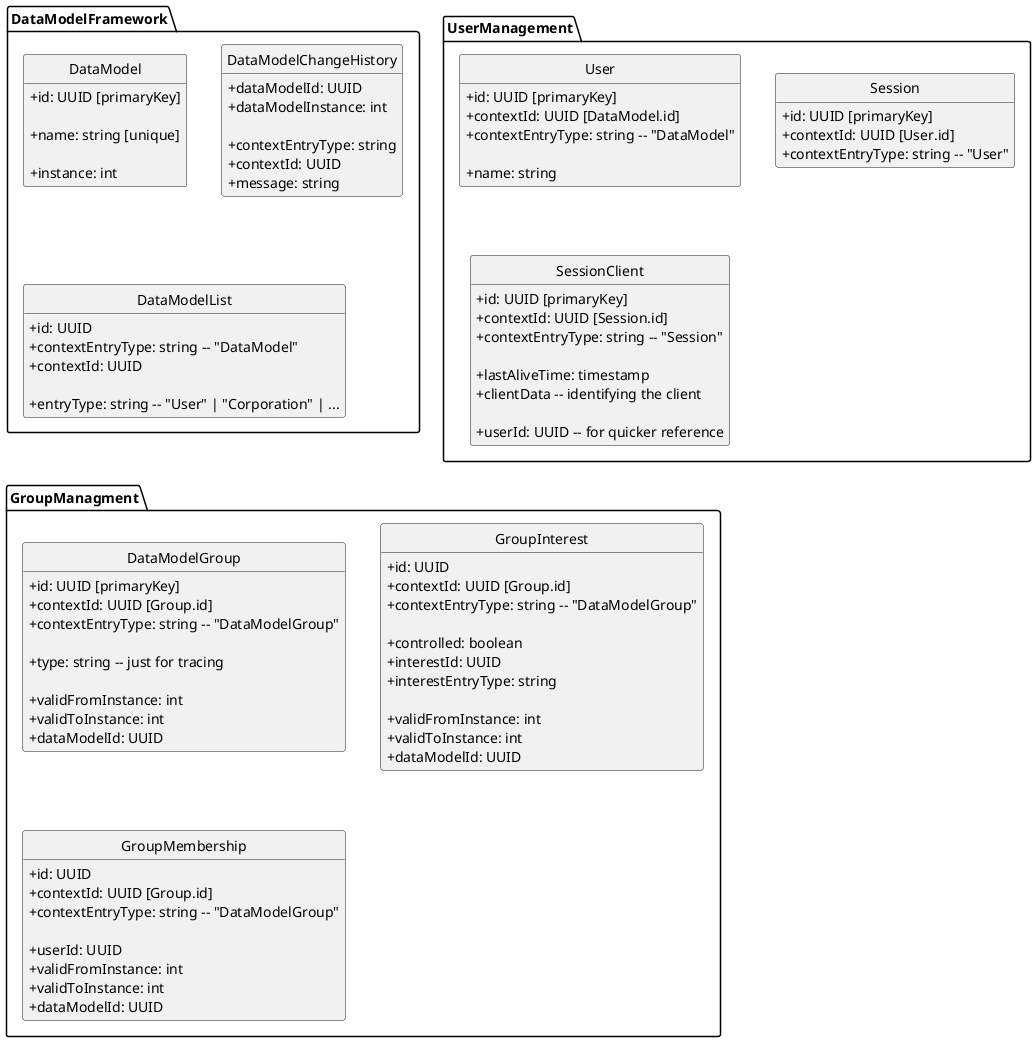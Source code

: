 @startuml
skinparam classAttributeIconSize 0
hide empty members
hide circle

package DataModelFramework {

class DataModel {
   + id: UUID [primaryKey]

   + name: string [unique]

   + instance: int
}

class DataModelChangeHistory {
   + dataModelId: UUID
   + dataModelInstance: int

   + contextEntryType: string   
   + contextId: UUID
   + message: string
}

class DataModelList {
   + id: UUID
   + contextEntryType: string -- "DataModel"   
   + contextId: UUID
   
   + entryType: string -- "User" | "Corporation" | ...
}

}

package UserManagement {

class User {
   + id: UUID [primaryKey]
   + contextId: UUID [DataModel.id]
   + contextEntryType: string -- "DataModel"

   + name: string
}

class Session {
   + id: UUID [primaryKey]
   + contextId: UUID [User.id]
   + contextEntryType: string -- "User"
}

class SessionClient {
   + id: UUID [primaryKey]
   + contextId: UUID [Session.id]
   + contextEntryType: string -- "Session"

   + lastAliveTime: timestamp
   + clientData -- identifying the client
   
   + userId: UUID -- for quicker reference
}

}

package GroupManagment {

class DataModelGroup {
   + id: UUID [primaryKey]
   + contextId: UUID [Group.id]
   + contextEntryType: string -- "DataModelGroup"
   
   + type: string -- just for tracing
   
   + validFromInstance: int
   + validToInstance: int
   + dataModelId: UUID
}

class GroupInterest {
   + id: UUID
   + contextId: UUID [Group.id]
   + contextEntryType: string -- "DataModelGroup"

   + controlled: boolean   
   + interestId: UUID
   + interestEntryType: string
   
   + validFromInstance: int
   + validToInstance: int
   + dataModelId: UUID
}

class GroupMembership {
   + id: UUID
   + contextId: UUID [Group.id]
   + contextEntryType: string -- "DataModelGroup"
   
   + userId: UUID
   + validFromInstance: int
   + validToInstance: int
   + dataModelId: UUID
}


}


@enduml
